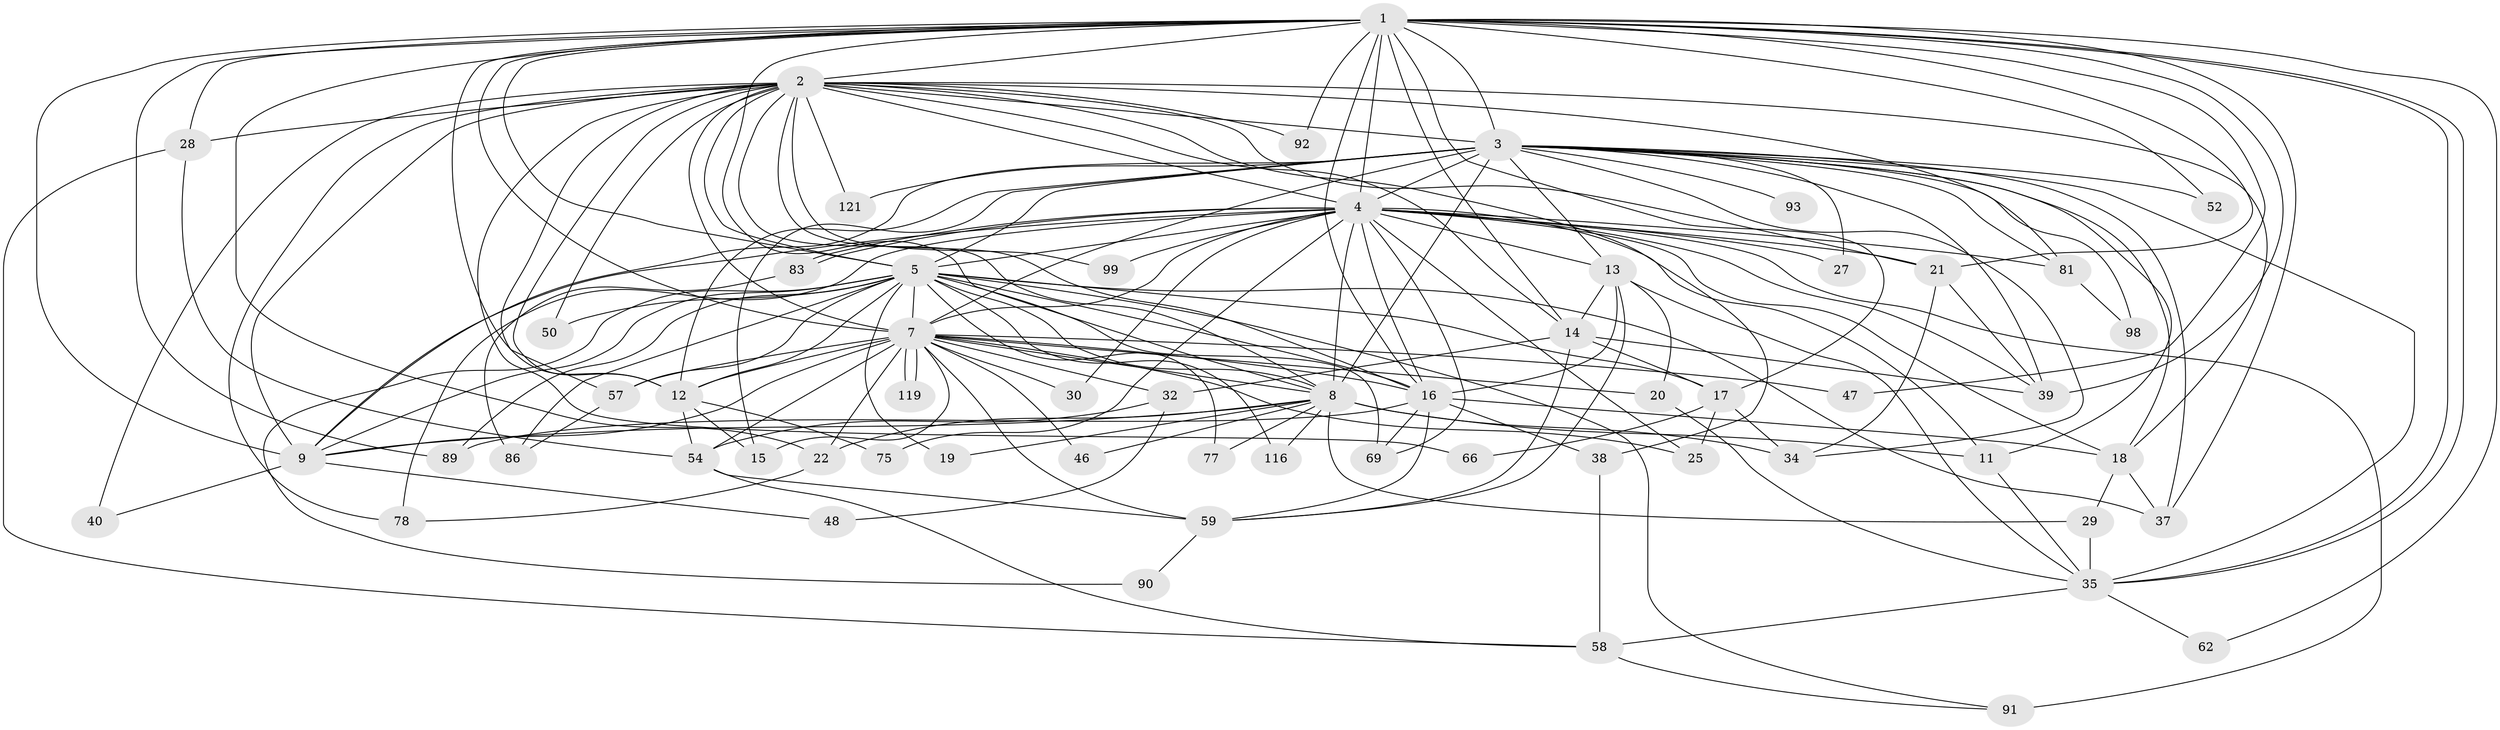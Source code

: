 // original degree distribution, {26: 0.01652892561983471, 25: 0.01652892561983471, 17: 0.008264462809917356, 20: 0.01652892561983471, 21: 0.008264462809917356, 18: 0.008264462809917356, 14: 0.008264462809917356, 3: 0.17355371900826447, 8: 0.024793388429752067, 7: 0.008264462809917356, 4: 0.1487603305785124, 6: 0.01652892561983471, 2: 0.512396694214876, 5: 0.03305785123966942}
// Generated by graph-tools (version 1.1) at 2025/13/03/09/25 04:13:53]
// undirected, 60 vertices, 173 edges
graph export_dot {
graph [start="1"]
  node [color=gray90,style=filled];
  1 [super="+49"];
  2;
  3 [super="+6"];
  4 [super="+10"];
  5 [super="+51+84"];
  7;
  8 [super="+23"];
  9 [super="+53+79+33"];
  11 [super="+104"];
  12 [super="+76+87+61"];
  13 [super="+24+80+74"];
  14;
  15 [super="+44"];
  16 [super="+26+68+31"];
  17 [super="+55+45"];
  18 [super="+117+108"];
  19;
  20;
  21;
  22 [super="+101+97"];
  25 [super="+67"];
  27;
  28 [super="+43"];
  29;
  30;
  32 [super="+88"];
  34 [super="+41"];
  35 [super="+72"];
  37 [super="+107+100"];
  38;
  39 [super="+42"];
  40;
  46;
  47;
  48;
  50;
  52;
  54 [super="+63"];
  57 [super="+73"];
  58 [super="+95"];
  59 [super="+70"];
  62;
  66;
  69 [super="+105"];
  75;
  77;
  78;
  81 [super="+114"];
  83;
  86 [super="+115"];
  89;
  90;
  91 [super="+110"];
  92;
  93;
  98;
  99;
  116;
  119;
  121;
  1 -- 2;
  1 -- 3 [weight=2];
  1 -- 4 [weight=2];
  1 -- 5;
  1 -- 7;
  1 -- 8;
  1 -- 9;
  1 -- 21;
  1 -- 22;
  1 -- 28 [weight=2];
  1 -- 35;
  1 -- 35;
  1 -- 37;
  1 -- 47;
  1 -- 52;
  1 -- 62;
  1 -- 89;
  1 -- 92;
  1 -- 12;
  1 -- 14;
  1 -- 39;
  1 -- 17;
  1 -- 16;
  2 -- 3 [weight=2];
  2 -- 4 [weight=2];
  2 -- 5;
  2 -- 7;
  2 -- 8;
  2 -- 9;
  2 -- 12;
  2 -- 14;
  2 -- 18;
  2 -- 21;
  2 -- 28;
  2 -- 38;
  2 -- 40;
  2 -- 50;
  2 -- 66;
  2 -- 78;
  2 -- 81;
  2 -- 92;
  2 -- 99;
  2 -- 121;
  2 -- 57;
  2 -- 16;
  3 -- 4 [weight=5];
  3 -- 5 [weight=3];
  3 -- 7 [weight=2];
  3 -- 8 [weight=2];
  3 -- 9 [weight=4];
  3 -- 34;
  3 -- 52;
  3 -- 93 [weight=2];
  3 -- 98;
  3 -- 37;
  3 -- 13;
  3 -- 11;
  3 -- 12;
  3 -- 15;
  3 -- 81;
  3 -- 18;
  3 -- 27;
  3 -- 35;
  3 -- 39;
  3 -- 121;
  4 -- 5 [weight=3];
  4 -- 7 [weight=3];
  4 -- 8 [weight=2];
  4 -- 9 [weight=2];
  4 -- 13 [weight=2];
  4 -- 75;
  4 -- 78;
  4 -- 81;
  4 -- 83;
  4 -- 83;
  4 -- 69;
  4 -- 16 [weight=2];
  4 -- 99;
  4 -- 39;
  4 -- 27;
  4 -- 18;
  4 -- 21;
  4 -- 25;
  4 -- 91 [weight=2];
  4 -- 30;
  4 -- 11;
  5 -- 7;
  5 -- 8 [weight=2];
  5 -- 9;
  5 -- 12 [weight=2];
  5 -- 16 [weight=2];
  5 -- 17;
  5 -- 19;
  5 -- 50;
  5 -- 57;
  5 -- 77;
  5 -- 86;
  5 -- 89;
  5 -- 116;
  5 -- 37;
  5 -- 90;
  5 -- 69;
  5 -- 91;
  7 -- 8;
  7 -- 9;
  7 -- 20;
  7 -- 22;
  7 -- 25;
  7 -- 30;
  7 -- 32;
  7 -- 46;
  7 -- 47;
  7 -- 54;
  7 -- 57;
  7 -- 119;
  7 -- 119;
  7 -- 59;
  7 -- 15;
  7 -- 12;
  7 -- 16;
  8 -- 9 [weight=2];
  8 -- 11;
  8 -- 19;
  8 -- 29;
  8 -- 34;
  8 -- 46;
  8 -- 77;
  8 -- 116;
  8 -- 22;
  9 -- 40;
  9 -- 48;
  11 -- 35;
  12 -- 15;
  12 -- 75;
  12 -- 54;
  13 -- 14;
  13 -- 16;
  13 -- 20 [weight=2];
  13 -- 35;
  13 -- 59;
  14 -- 17;
  14 -- 32;
  14 -- 39;
  14 -- 59;
  16 -- 38;
  16 -- 18;
  16 -- 59;
  16 -- 89;
  16 -- 69;
  17 -- 34;
  17 -- 25;
  17 -- 66;
  18 -- 29;
  18 -- 37;
  20 -- 35;
  21 -- 39;
  21 -- 34;
  22 -- 78;
  28 -- 58;
  28 -- 54;
  29 -- 35;
  32 -- 48;
  32 -- 54;
  35 -- 62;
  35 -- 58;
  38 -- 58;
  54 -- 59;
  54 -- 58;
  57 -- 86;
  58 -- 91;
  59 -- 90;
  81 -- 98;
  83 -- 86;
}
